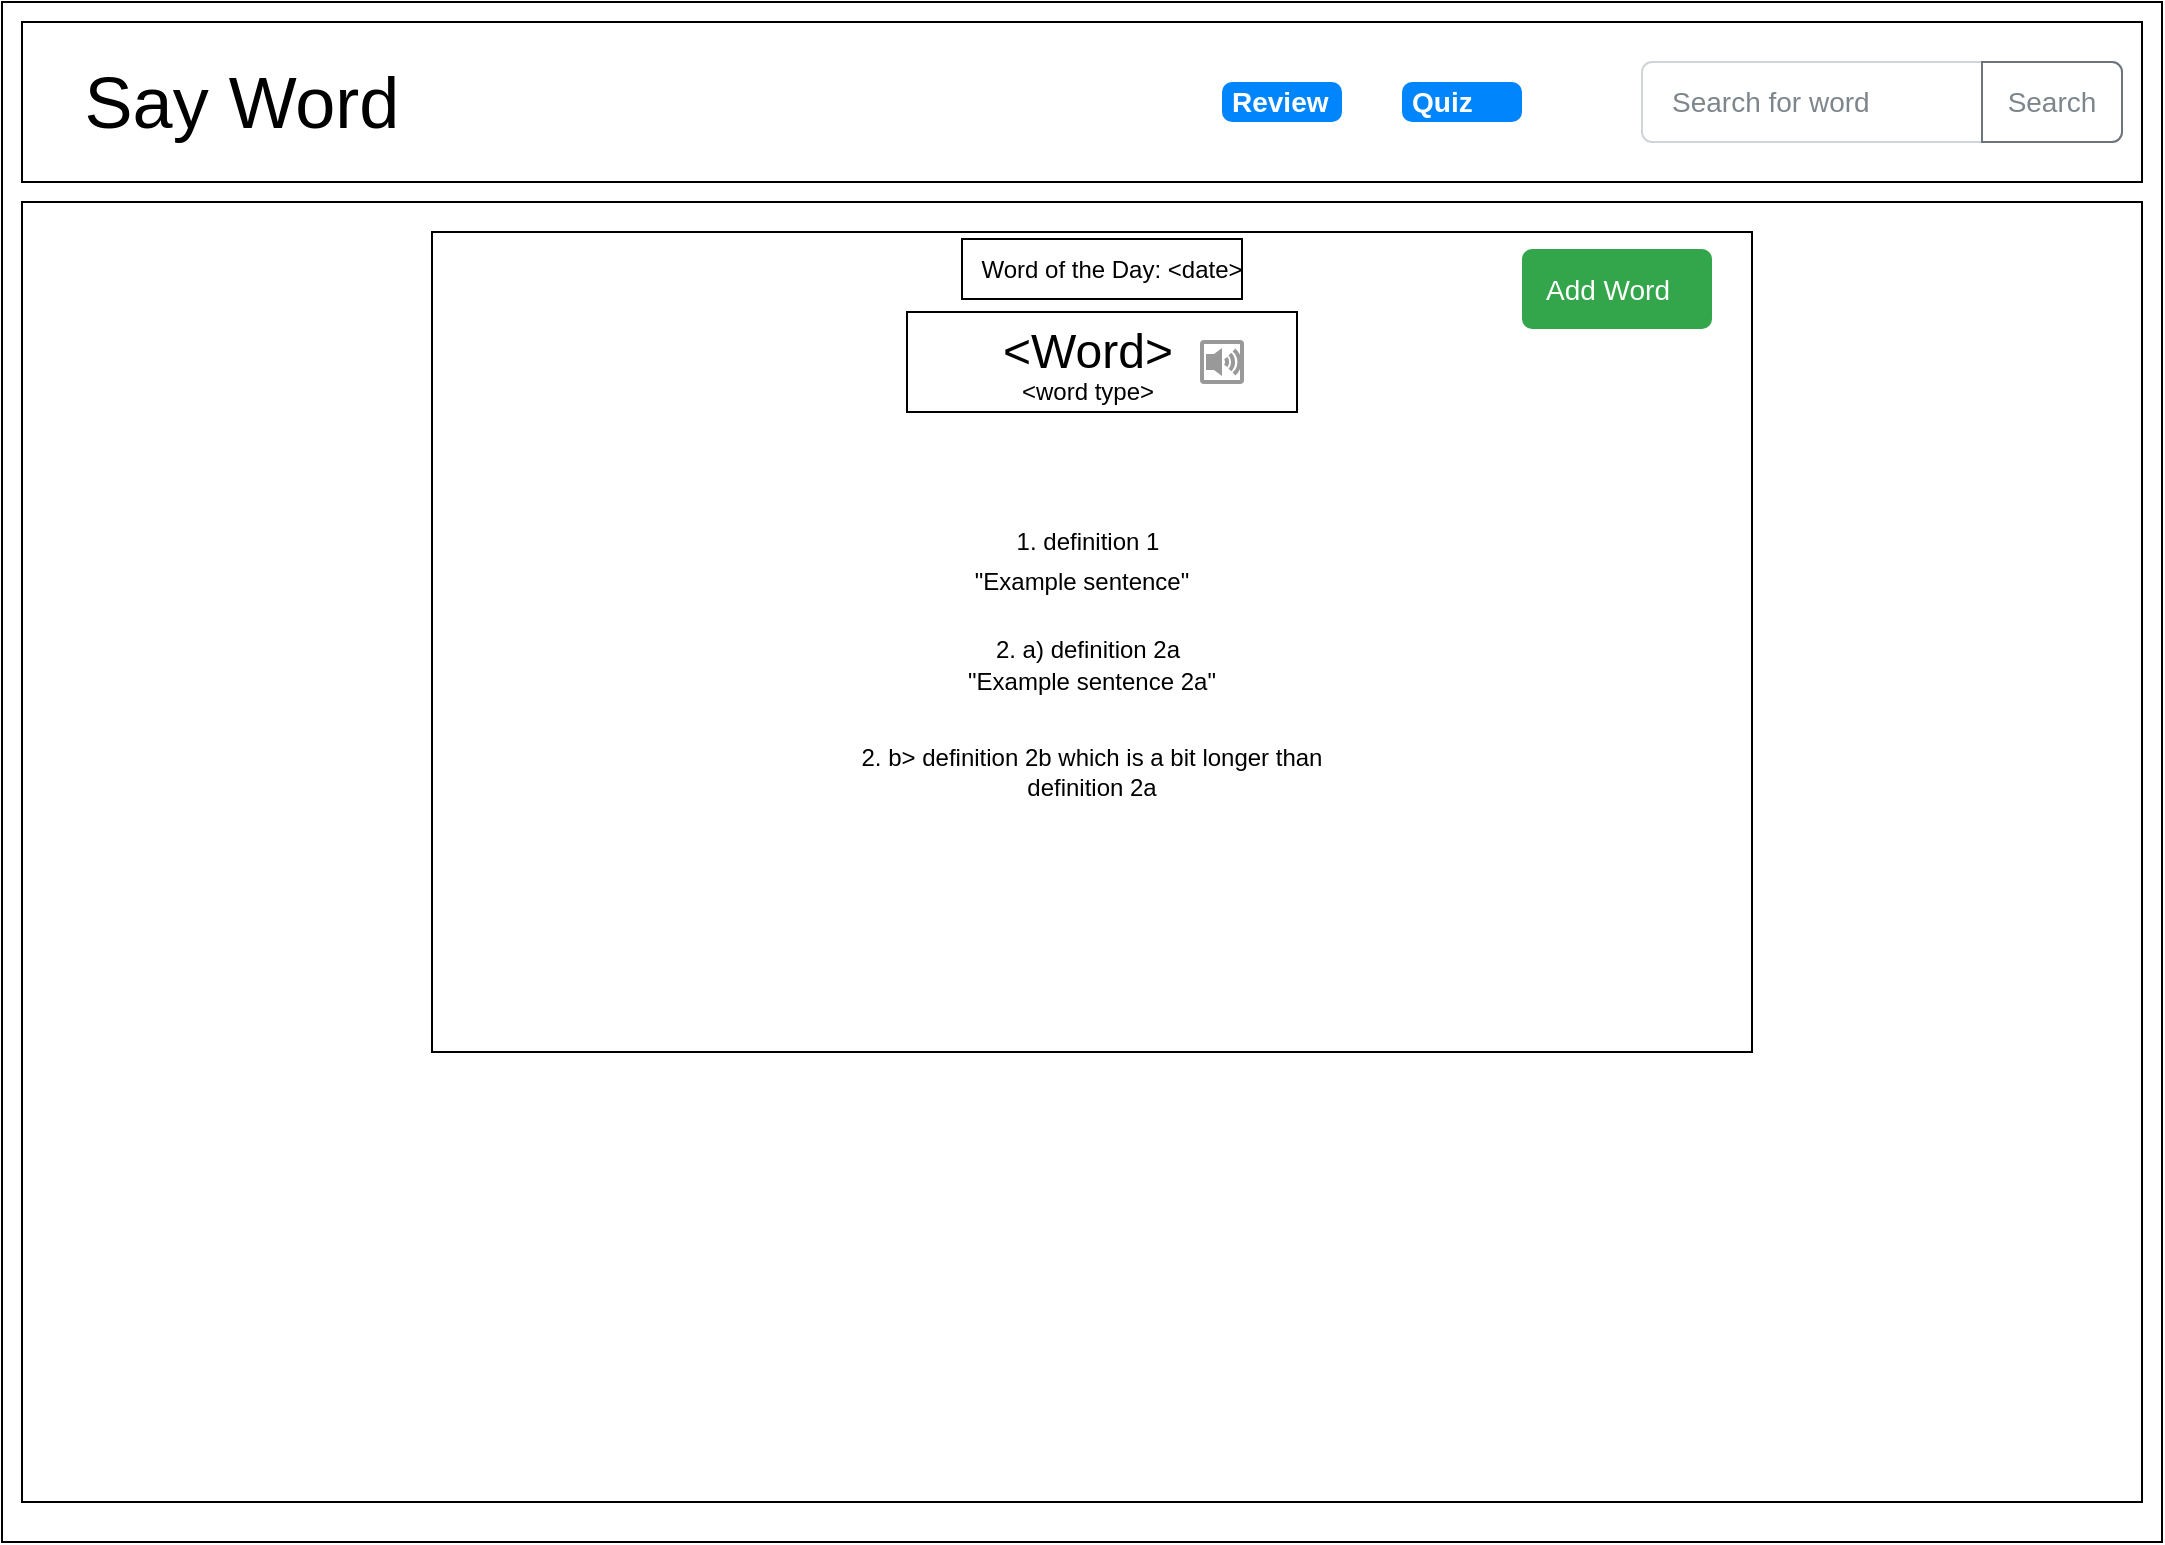 <mxfile version="15.3.7" type="device"><diagram name="Page-1" id="5f0bae14-7c28-e335-631c-24af17079c00"><mxGraphModel dx="1594" dy="847" grid="1" gridSize="10" guides="1" tooltips="1" connect="1" arrows="1" fold="1" page="1" pageScale="1" pageWidth="1100" pageHeight="850" background="none" math="0" shadow="0"><root><mxCell id="0"/><mxCell id="1" parent="0"/><mxCell id="nOtPEvJl2cYD-JkV0nHf-3" value="" style="rounded=0;whiteSpace=wrap;html=1;" vertex="1" parent="1"><mxGeometry x="20" y="110" width="1060" height="660" as="geometry"/></mxCell><mxCell id="nOtPEvJl2cYD-JkV0nHf-1" value="" style="rounded=0;whiteSpace=wrap;html=1;" vertex="1" parent="1"><mxGeometry x="10" y="10" width="1080" height="770" as="geometry"/></mxCell><mxCell id="nOtPEvJl2cYD-JkV0nHf-57" value="" style="rounded=0;whiteSpace=wrap;html=1;" vertex="1" parent="1"><mxGeometry x="20" y="110" width="1060" height="650" as="geometry"/></mxCell><mxCell id="nOtPEvJl2cYD-JkV0nHf-4" value="" style="rounded=0;whiteSpace=wrap;html=1;" vertex="1" parent="1"><mxGeometry x="20" y="20" width="1060" height="80" as="geometry"/></mxCell><mxCell id="nOtPEvJl2cYD-JkV0nHf-2" value="&lt;font style=&quot;font-size: 36px&quot;&gt;Say Word&lt;/font&gt;" style="text;html=1;strokeColor=none;fillColor=none;align=center;verticalAlign=middle;whiteSpace=wrap;rounded=0;rotation=0;" vertex="1" parent="1"><mxGeometry x="40" y="40" width="180" height="40" as="geometry"/></mxCell><mxCell id="nOtPEvJl2cYD-JkV0nHf-7" value="Search for word" style="html=1;shadow=0;dashed=0;shape=mxgraph.bootstrap.rrect;rSize=5;strokeColor=#CED4DA;html=1;whiteSpace=wrap;fillColor=#FFFFFF;fontColor=#7D868C;align=left;spacingLeft=0;spacing=15;fontSize=14;" vertex="1" parent="1"><mxGeometry x="830" y="40" width="240" height="40" as="geometry"/></mxCell><mxCell id="nOtPEvJl2cYD-JkV0nHf-8" value="Search" style="html=1;shadow=0;dashed=0;shape=mxgraph.bootstrap.rightButton;strokeColor=#6C757D;gradientColor=inherit;fontColor=inherit;fillColor=inherit;rSize=5;perimeter=none;whiteSpace=wrap;resizeHeight=1;fontSize=14;" vertex="1" parent="nOtPEvJl2cYD-JkV0nHf-7"><mxGeometry x="1" width="70" height="40" relative="1" as="geometry"><mxPoint x="-70" as="offset"/></mxGeometry></mxCell><mxCell id="nOtPEvJl2cYD-JkV0nHf-33" value="" style="rounded=0;whiteSpace=wrap;html=1;" vertex="1" parent="1"><mxGeometry x="225" y="125" width="660" height="410" as="geometry"/></mxCell><mxCell id="nOtPEvJl2cYD-JkV0nHf-34" value="" style="rounded=0;whiteSpace=wrap;html=1;" vertex="1" parent="1"><mxGeometry x="490" y="128.5" width="140" height="30" as="geometry"/></mxCell><mxCell id="nOtPEvJl2cYD-JkV0nHf-35" value="Word of the Day: &amp;lt;date&amp;gt;" style="text;html=1;strokeColor=none;fillColor=none;align=center;verticalAlign=middle;whiteSpace=wrap;rounded=0;" vertex="1" parent="1"><mxGeometry x="490" y="133.5" width="150" height="20" as="geometry"/></mxCell><mxCell id="nOtPEvJl2cYD-JkV0nHf-36" value="" style="rounded=0;whiteSpace=wrap;html=1;" vertex="1" parent="1"><mxGeometry x="462.5" y="165" width="195" height="50" as="geometry"/></mxCell><mxCell id="nOtPEvJl2cYD-JkV0nHf-37" value="&lt;font style=&quot;font-size: 24px&quot;&gt;&amp;lt;Word&amp;gt;&lt;/font&gt;" style="text;html=1;strokeColor=none;fillColor=none;align=center;verticalAlign=middle;whiteSpace=wrap;rounded=0;" vertex="1" parent="1"><mxGeometry x="507.5" y="170" width="90" height="30" as="geometry"/></mxCell><mxCell id="nOtPEvJl2cYD-JkV0nHf-38" value="&amp;lt;word type&amp;gt;" style="text;html=1;strokeColor=none;fillColor=none;align=center;verticalAlign=middle;whiteSpace=wrap;rounded=0;" vertex="1" parent="1"><mxGeometry x="507.5" y="195" width="90" height="20" as="geometry"/></mxCell><mxCell id="nOtPEvJl2cYD-JkV0nHf-40" value="" style="strokeColor=#999999;verticalLabelPosition=bottom;shadow=0;dashed=0;verticalAlign=top;strokeWidth=2;html=1;shape=mxgraph.mockup.misc.volumeIcon;" vertex="1" parent="1"><mxGeometry x="610" y="180" width="20" height="20" as="geometry"/></mxCell><mxCell id="nOtPEvJl2cYD-JkV0nHf-41" value="1. definition 1 " style="text;html=1;strokeColor=none;fillColor=none;align=center;verticalAlign=middle;whiteSpace=wrap;rounded=0;" vertex="1" parent="1"><mxGeometry x="497.5" y="270" width="110" height="20" as="geometry"/></mxCell><mxCell id="nOtPEvJl2cYD-JkV0nHf-44" value="2. b&amp;gt; definition 2b which is a bit longer than definition 2a" style="text;html=1;strokeColor=none;fillColor=none;align=center;verticalAlign=middle;whiteSpace=wrap;rounded=0;" vertex="1" parent="1"><mxGeometry x="435" y="380" width="240" height="30" as="geometry"/></mxCell><mxCell id="nOtPEvJl2cYD-JkV0nHf-45" value="2. a) definition 2a" style="text;html=1;strokeColor=none;fillColor=none;align=center;verticalAlign=middle;whiteSpace=wrap;rounded=0;" vertex="1" parent="1"><mxGeometry x="492.5" y="323.5" width="120" height="20" as="geometry"/></mxCell><mxCell id="nOtPEvJl2cYD-JkV0nHf-46" value="Add Word" style="html=1;shadow=0;dashed=0;shape=mxgraph.bootstrap.rrect;rSize=5;strokeColor=none;strokeWidth=1;fillColor=#33A64C;fontColor=#ffffff;whiteSpace=wrap;align=left;verticalAlign=middle;fontStyle=0;fontSize=14;spacingLeft=10;" vertex="1" parent="1"><mxGeometry x="770" y="133.5" width="95" height="40" as="geometry"/></mxCell><mxCell id="nOtPEvJl2cYD-JkV0nHf-54" value="&quot;Example sentence&quot;" style="text;html=1;strokeColor=none;fillColor=none;align=center;verticalAlign=middle;whiteSpace=wrap;rounded=0;" vertex="1" parent="1"><mxGeometry x="425" y="290" width="250" height="20" as="geometry"/></mxCell><mxCell id="nOtPEvJl2cYD-JkV0nHf-56" value="&quot;Example sentence 2a&quot;" style="text;html=1;strokeColor=none;fillColor=none;align=center;verticalAlign=middle;whiteSpace=wrap;rounded=0;" vertex="1" parent="1"><mxGeometry x="440" y="340" width="230" height="20" as="geometry"/></mxCell><mxCell id="nOtPEvJl2cYD-JkV0nHf-58" value="Quiz" style="html=1;shadow=0;dashed=0;shape=mxgraph.bootstrap.rrect;rSize=5;strokeColor=none;strokeWidth=1;fillColor=#0085FC;fontColor=#FFFFFF;whiteSpace=wrap;align=left;verticalAlign=middle;spacingLeft=0;fontStyle=1;fontSize=14;spacing=5;" vertex="1" parent="1"><mxGeometry x="710" y="50" width="60" height="20" as="geometry"/></mxCell><mxCell id="nOtPEvJl2cYD-JkV0nHf-59" value="Review" style="html=1;shadow=0;dashed=0;shape=mxgraph.bootstrap.rrect;rSize=5;strokeColor=none;strokeWidth=1;fillColor=#0085FC;fontColor=#FFFFFF;whiteSpace=wrap;align=left;verticalAlign=middle;spacingLeft=0;fontStyle=1;fontSize=14;spacing=5;" vertex="1" parent="1"><mxGeometry x="620" y="50" width="60" height="20" as="geometry"/></mxCell></root></mxGraphModel></diagram></mxfile>
